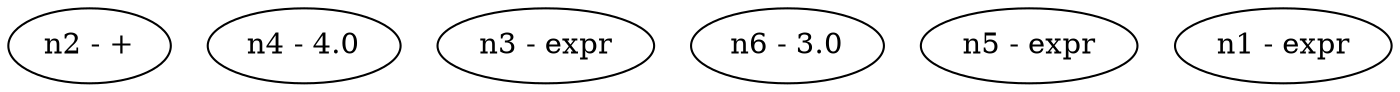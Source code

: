 // Compilador
digraph {
	n2 [label="n2 - +"]
	n4 [label="n4 - 4.0"]
	n3 [label="n3 - expr"]
	n6 [label="n6 - 3.0"]
	n5 [label="n5 - expr"]
	n1 [label="n1 - expr"]
}